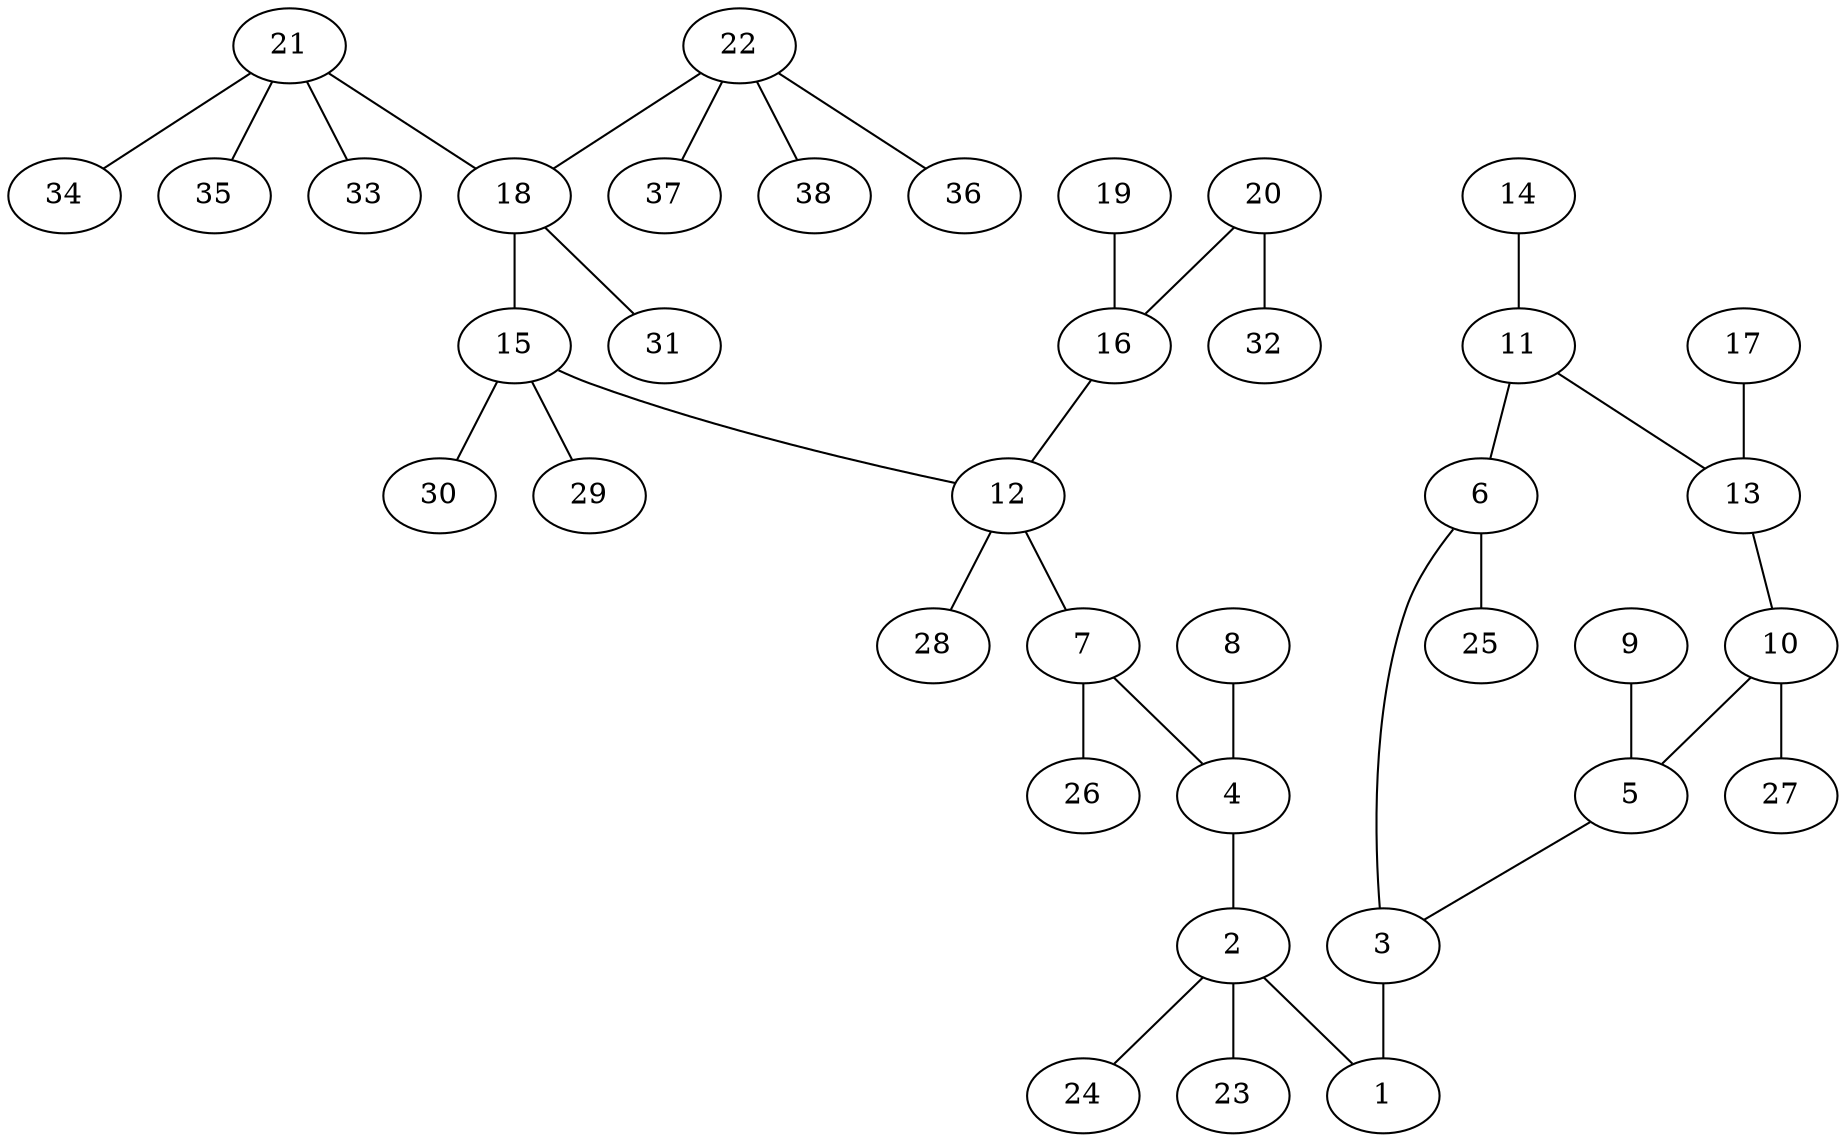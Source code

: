 graph molecule_1133 {
	1	 [chem=O];
	2	 [chem=C];
	2 -- 1	 [valence=1];
	23	 [chem=H];
	2 -- 23	 [valence=1];
	24	 [chem=H];
	2 -- 24	 [valence=1];
	3	 [chem=C];
	3 -- 1	 [valence=1];
	4	 [chem=C];
	4 -- 2	 [valence=1];
	5	 [chem=C];
	5 -- 3	 [valence=2];
	6	 [chem=C];
	6 -- 3	 [valence=1];
	25	 [chem=H];
	6 -- 25	 [valence=1];
	7	 [chem=N];
	7 -- 4	 [valence=1];
	26	 [chem=H];
	7 -- 26	 [valence=1];
	8	 [chem=O];
	8 -- 4	 [valence=2];
	9	 [chem=Cl];
	9 -- 5	 [valence=1];
	10	 [chem=C];
	10 -- 5	 [valence=1];
	27	 [chem=H];
	10 -- 27	 [valence=1];
	11	 [chem=C];
	11 -- 6	 [valence=2];
	13	 [chem=C];
	11 -- 13	 [valence=1];
	12	 [chem=C];
	12 -- 7	 [valence=1];
	28	 [chem=H];
	12 -- 28	 [valence=1];
	13 -- 10	 [valence=2];
	14	 [chem=Cl];
	14 -- 11	 [valence=1];
	15	 [chem=C];
	15 -- 12	 [valence=1];
	29	 [chem=H];
	15 -- 29	 [valence=1];
	30	 [chem=H];
	15 -- 30	 [valence=1];
	16	 [chem=C];
	16 -- 12	 [valence=1];
	17	 [chem=Cl];
	17 -- 13	 [valence=1];
	18	 [chem=C];
	18 -- 15	 [valence=1];
	31	 [chem=H];
	18 -- 31	 [valence=1];
	19	 [chem=O];
	19 -- 16	 [valence=2];
	20	 [chem=O];
	20 -- 16	 [valence=1];
	32	 [chem=H];
	20 -- 32	 [valence=1];
	21	 [chem=C];
	21 -- 18	 [valence=1];
	33	 [chem=H];
	21 -- 33	 [valence=1];
	34	 [chem=H];
	21 -- 34	 [valence=1];
	35	 [chem=H];
	21 -- 35	 [valence=1];
	22	 [chem=C];
	22 -- 18	 [valence=1];
	36	 [chem=H];
	22 -- 36	 [valence=1];
	37	 [chem=H];
	22 -- 37	 [valence=1];
	38	 [chem=H];
	22 -- 38	 [valence=1];
}
